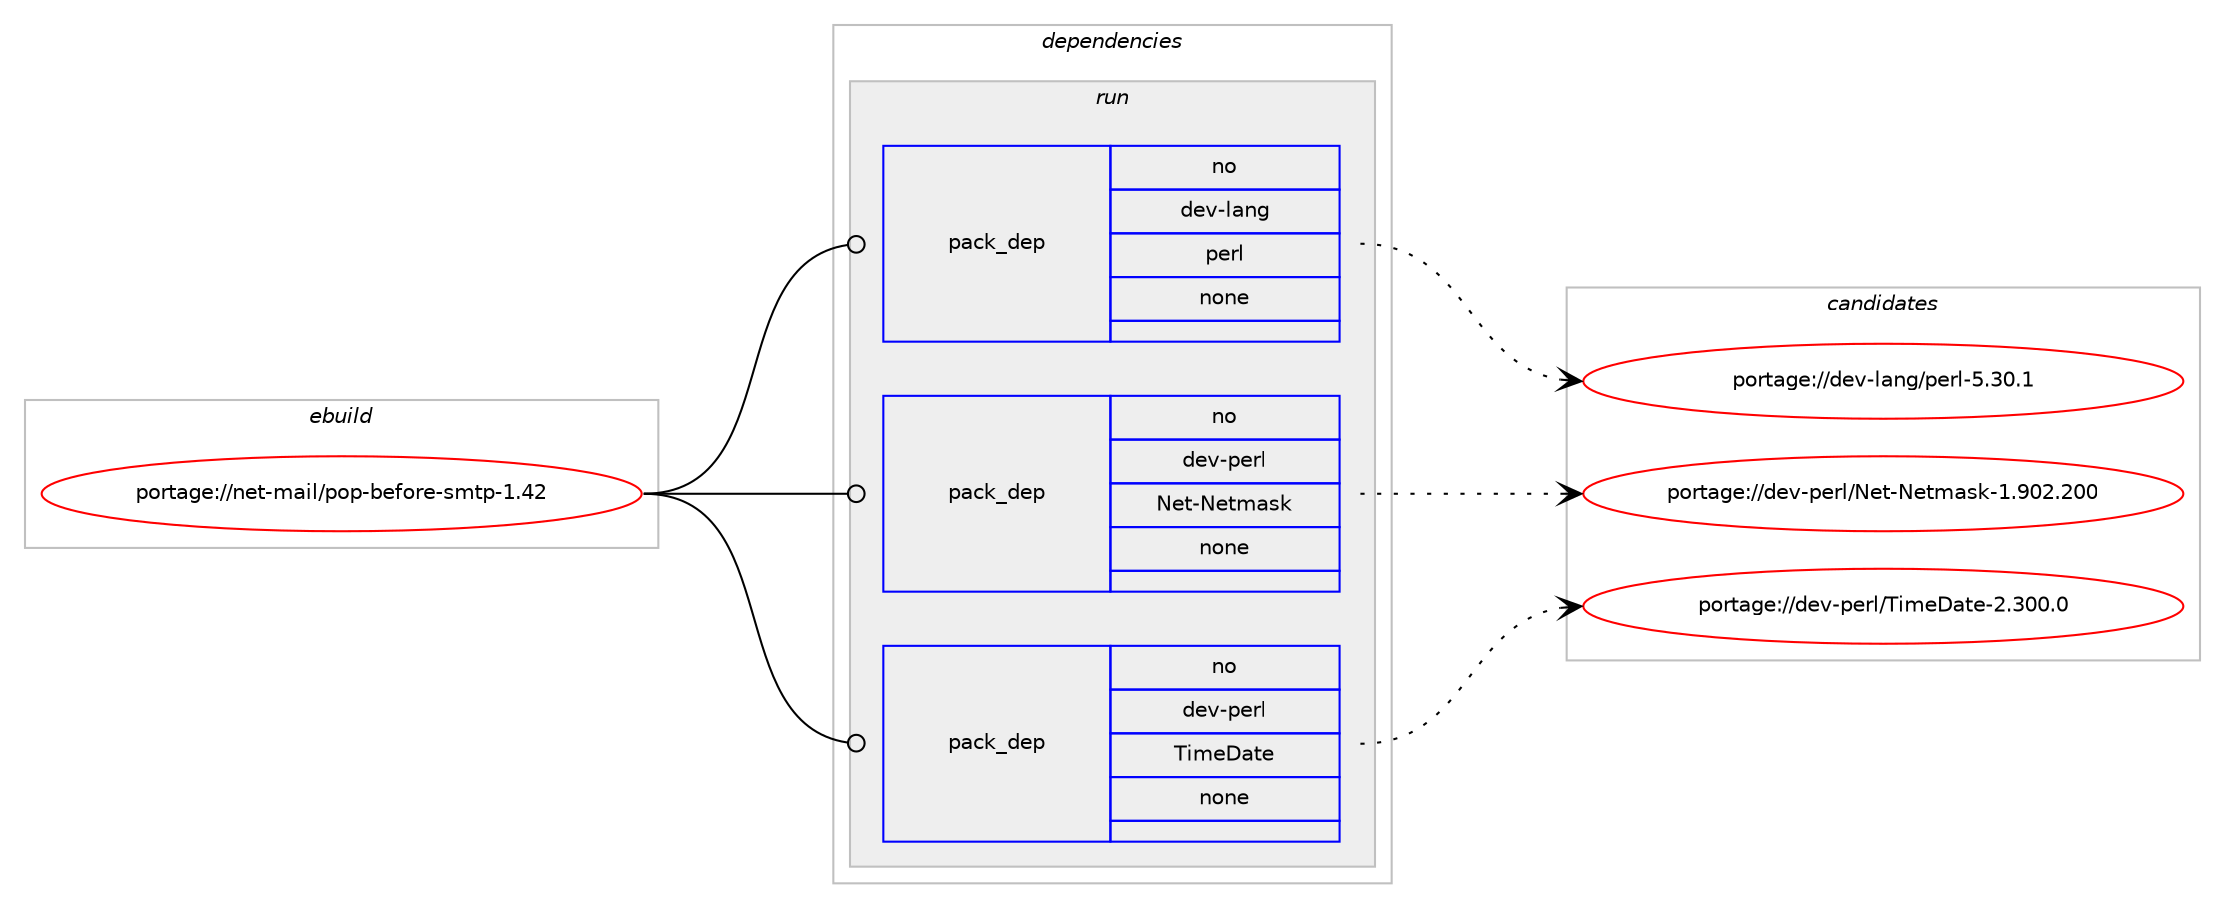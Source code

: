 digraph prolog {

# *************
# Graph options
# *************

newrank=true;
concentrate=true;
compound=true;
graph [rankdir=LR,fontname=Helvetica,fontsize=10,ranksep=1.5];#, ranksep=2.5, nodesep=0.2];
edge  [arrowhead=vee];
node  [fontname=Helvetica,fontsize=10];

# **********
# The ebuild
# **********

subgraph cluster_leftcol {
color=gray;
rank=same;
label=<<i>ebuild</i>>;
id [label="portage://net-mail/pop-before-smtp-1.42", color=red, width=4, href="../net-mail/pop-before-smtp-1.42.svg"];
}

# ****************
# The dependencies
# ****************

subgraph cluster_midcol {
color=gray;
label=<<i>dependencies</i>>;
subgraph cluster_compile {
fillcolor="#eeeeee";
style=filled;
label=<<i>compile</i>>;
}
subgraph cluster_compileandrun {
fillcolor="#eeeeee";
style=filled;
label=<<i>compile and run</i>>;
}
subgraph cluster_run {
fillcolor="#eeeeee";
style=filled;
label=<<i>run</i>>;
subgraph pack101533 {
dependency131389 [label=<<TABLE BORDER="0" CELLBORDER="1" CELLSPACING="0" CELLPADDING="4" WIDTH="220"><TR><TD ROWSPAN="6" CELLPADDING="30">pack_dep</TD></TR><TR><TD WIDTH="110">no</TD></TR><TR><TD>dev-lang</TD></TR><TR><TD>perl</TD></TR><TR><TD>none</TD></TR><TR><TD></TD></TR></TABLE>>, shape=none, color=blue];
}
id:e -> dependency131389:w [weight=20,style="solid",arrowhead="odot"];
subgraph pack101534 {
dependency131390 [label=<<TABLE BORDER="0" CELLBORDER="1" CELLSPACING="0" CELLPADDING="4" WIDTH="220"><TR><TD ROWSPAN="6" CELLPADDING="30">pack_dep</TD></TR><TR><TD WIDTH="110">no</TD></TR><TR><TD>dev-perl</TD></TR><TR><TD>Net-Netmask</TD></TR><TR><TD>none</TD></TR><TR><TD></TD></TR></TABLE>>, shape=none, color=blue];
}
id:e -> dependency131390:w [weight=20,style="solid",arrowhead="odot"];
subgraph pack101535 {
dependency131391 [label=<<TABLE BORDER="0" CELLBORDER="1" CELLSPACING="0" CELLPADDING="4" WIDTH="220"><TR><TD ROWSPAN="6" CELLPADDING="30">pack_dep</TD></TR><TR><TD WIDTH="110">no</TD></TR><TR><TD>dev-perl</TD></TR><TR><TD>TimeDate</TD></TR><TR><TD>none</TD></TR><TR><TD></TD></TR></TABLE>>, shape=none, color=blue];
}
id:e -> dependency131391:w [weight=20,style="solid",arrowhead="odot"];
}
}

# **************
# The candidates
# **************

subgraph cluster_choices {
rank=same;
color=gray;
label=<<i>candidates</i>>;

subgraph choice101533 {
color=black;
nodesep=1;
choice10010111845108971101034711210111410845534651484649 [label="portage://dev-lang/perl-5.30.1", color=red, width=4,href="../dev-lang/perl-5.30.1.svg"];
dependency131389:e -> choice10010111845108971101034711210111410845534651484649:w [style=dotted,weight="100"];
}
subgraph choice101534 {
color=black;
nodesep=1;
choice10010111845112101114108477810111645781011161099711510745494657485046504848 [label="portage://dev-perl/Net-Netmask-1.902.200", color=red, width=4,href="../dev-perl/Net-Netmask-1.902.200.svg"];
dependency131390:e -> choice10010111845112101114108477810111645781011161099711510745494657485046504848:w [style=dotted,weight="100"];
}
subgraph choice101535 {
color=black;
nodesep=1;
choice10010111845112101114108478410510910168971161014550465148484648 [label="portage://dev-perl/TimeDate-2.300.0", color=red, width=4,href="../dev-perl/TimeDate-2.300.0.svg"];
dependency131391:e -> choice10010111845112101114108478410510910168971161014550465148484648:w [style=dotted,weight="100"];
}
}

}
